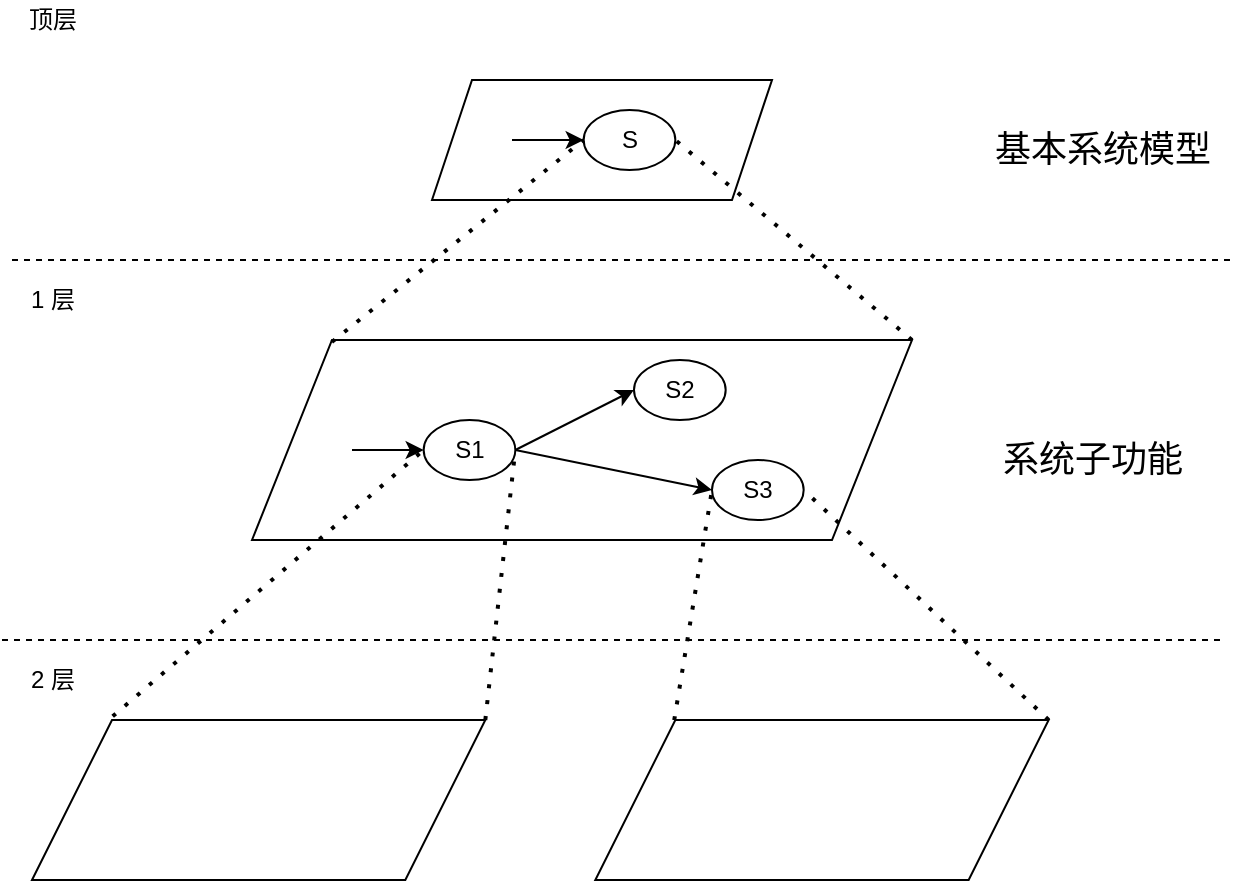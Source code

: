 <mxfile>
    <diagram id="wGf1ILY90YyGVLBexA6e" name="第 1 页">
        <mxGraphModel dx="1131" dy="829" grid="1" gridSize="10" guides="1" tooltips="1" connect="1" arrows="1" fold="1" page="1" pageScale="1" pageWidth="827" pageHeight="1169" math="0" shadow="0">
            <root>
                <mxCell id="0"/>
                <mxCell id="1" parent="0"/>
                <mxCell id="331" value="" style="shape=parallelogram;perimeter=parallelogramPerimeter;whiteSpace=wrap;html=1;fixedSize=1;" vertex="1" parent="1">
                    <mxGeometry x="290" y="130" width="170" height="60" as="geometry"/>
                </mxCell>
                <mxCell id="343" value="" style="endArrow=none;dashed=1;html=1;" edge="1" parent="1">
                    <mxGeometry width="50" height="50" relative="1" as="geometry">
                        <mxPoint x="80" y="220" as="sourcePoint"/>
                        <mxPoint x="690" y="220" as="targetPoint"/>
                    </mxGeometry>
                </mxCell>
                <mxCell id="344" value="&lt;font style=&quot;font-size: 18px&quot;&gt;基本系统模型&lt;/font&gt;" style="text;html=1;align=center;verticalAlign=middle;resizable=0;points=[];autosize=1;strokeColor=none;" vertex="1" parent="1">
                    <mxGeometry x="565" y="155" width="120" height="20" as="geometry"/>
                </mxCell>
                <mxCell id="345" value="S" style="ellipse;whiteSpace=wrap;html=1;" vertex="1" parent="1">
                    <mxGeometry x="365.833" y="145" width="45.833" height="30" as="geometry"/>
                </mxCell>
                <mxCell id="346" value="" style="endArrow=classic;html=1;entryX=0;entryY=0.5;entryDx=0;entryDy=0;" edge="1" target="345" parent="1">
                    <mxGeometry x="320.0" y="145" width="50" height="50" as="geometry">
                        <mxPoint x="330" y="160" as="sourcePoint"/>
                        <mxPoint x="350.0" y="160.21" as="targetPoint"/>
                    </mxGeometry>
                </mxCell>
                <mxCell id="347" value="" style="shape=parallelogram;perimeter=parallelogramPerimeter;whiteSpace=wrap;html=1;fixedSize=1;size=40;" vertex="1" parent="1">
                    <mxGeometry x="200" y="260" width="330" height="100" as="geometry"/>
                </mxCell>
                <mxCell id="350" value="S2" style="ellipse;whiteSpace=wrap;html=1;" vertex="1" parent="1">
                    <mxGeometry x="391.003" y="270" width="45.833" height="30" as="geometry"/>
                </mxCell>
                <mxCell id="351" value="" style="endArrow=classic;html=1;entryX=0;entryY=0.5;entryDx=0;entryDy=0;exitX=1;exitY=0.5;exitDx=0;exitDy=0;" edge="1" target="350" parent="1" source="348">
                    <mxGeometry x="327.92" y="270" width="50" height="50" as="geometry">
                        <mxPoint x="337.92" y="285" as="sourcePoint"/>
                        <mxPoint x="357.92" y="285.21" as="targetPoint"/>
                    </mxGeometry>
                </mxCell>
                <mxCell id="352" value="S3" style="ellipse;whiteSpace=wrap;html=1;" vertex="1" parent="1">
                    <mxGeometry x="430.003" y="320" width="45.833" height="30" as="geometry"/>
                </mxCell>
                <mxCell id="353" value="" style="endArrow=classic;html=1;entryX=0;entryY=0.5;entryDx=0;entryDy=0;exitX=1;exitY=0.5;exitDx=0;exitDy=0;" edge="1" target="352" parent="1" source="348">
                    <mxGeometry x="363.0" y="320" width="50" height="50" as="geometry">
                        <mxPoint x="373" y="335" as="sourcePoint"/>
                        <mxPoint x="393.0" y="335.21" as="targetPoint"/>
                    </mxGeometry>
                </mxCell>
                <mxCell id="354" value="" style="group" vertex="1" connectable="0" parent="1">
                    <mxGeometry x="250" y="300" width="81.667" height="30" as="geometry"/>
                </mxCell>
                <mxCell id="348" value="S1" style="ellipse;whiteSpace=wrap;html=1;" vertex="1" parent="354">
                    <mxGeometry x="35.833" width="45.833" height="30" as="geometry"/>
                </mxCell>
                <mxCell id="349" value="" style="endArrow=classic;html=1;entryX=0;entryY=0.5;entryDx=0;entryDy=0;" edge="1" target="348" parent="354">
                    <mxGeometry x="-10.0" width="50" height="50" as="geometry">
                        <mxPoint y="15" as="sourcePoint"/>
                        <mxPoint x="20.0" y="15.21" as="targetPoint"/>
                    </mxGeometry>
                </mxCell>
                <mxCell id="355" value="&lt;span style=&quot;font-size: 18px&quot;&gt;系统子功能&lt;br&gt;&lt;/span&gt;" style="text;html=1;align=center;verticalAlign=middle;resizable=0;points=[];autosize=1;strokeColor=none;" vertex="1" parent="1">
                    <mxGeometry x="565" y="310" width="110" height="20" as="geometry"/>
                </mxCell>
                <mxCell id="356" value="" style="endArrow=none;dashed=1;html=1;" edge="1" parent="1">
                    <mxGeometry width="50" height="50" relative="1" as="geometry">
                        <mxPoint x="75" y="410" as="sourcePoint"/>
                        <mxPoint x="685" y="410" as="targetPoint"/>
                    </mxGeometry>
                </mxCell>
                <mxCell id="357" value="" style="shape=parallelogram;perimeter=parallelogramPerimeter;whiteSpace=wrap;html=1;fixedSize=1;size=40;" vertex="1" parent="1">
                    <mxGeometry x="90" y="450" width="226.66" height="80" as="geometry"/>
                </mxCell>
                <mxCell id="359" value="" style="shape=parallelogram;perimeter=parallelogramPerimeter;whiteSpace=wrap;html=1;fixedSize=1;size=40;" vertex="1" parent="1">
                    <mxGeometry x="371.67" y="450" width="226.66" height="80" as="geometry"/>
                </mxCell>
                <mxCell id="361" value="" style="endArrow=none;dashed=1;html=1;dashPattern=1 3;strokeWidth=2;entryX=0;entryY=0.5;entryDx=0;entryDy=0;exitX=0.121;exitY=0.01;exitDx=0;exitDy=0;exitPerimeter=0;" edge="1" parent="1" source="347" target="345">
                    <mxGeometry width="50" height="50" relative="1" as="geometry">
                        <mxPoint x="120" y="170" as="sourcePoint"/>
                        <mxPoint x="170" y="120" as="targetPoint"/>
                    </mxGeometry>
                </mxCell>
                <mxCell id="362" value="" style="endArrow=none;dashed=1;html=1;dashPattern=1 3;strokeWidth=2;entryX=1;entryY=0.5;entryDx=0;entryDy=0;exitX=1;exitY=0;exitDx=0;exitDy=0;" edge="1" parent="1" source="347" target="345">
                    <mxGeometry width="50" height="50" relative="1" as="geometry">
                        <mxPoint x="230" y="300" as="sourcePoint"/>
                        <mxPoint x="280" y="250" as="targetPoint"/>
                    </mxGeometry>
                </mxCell>
                <mxCell id="363" value="" style="endArrow=none;dashed=1;html=1;dashPattern=1 3;strokeWidth=2;entryX=0;entryY=0.5;entryDx=0;entryDy=0;exitX=0.178;exitY=-0.023;exitDx=0;exitDy=0;exitPerimeter=0;" edge="1" parent="1" source="357" target="348">
                    <mxGeometry width="50" height="50" relative="1" as="geometry">
                        <mxPoint x="340" y="440" as="sourcePoint"/>
                        <mxPoint x="390" y="390" as="targetPoint"/>
                    </mxGeometry>
                </mxCell>
                <mxCell id="364" value="" style="endArrow=none;dashed=1;html=1;dashPattern=1 3;strokeWidth=2;exitX=1;exitY=0;exitDx=0;exitDy=0;entryX=1;entryY=0.5;entryDx=0;entryDy=0;" edge="1" parent="1" source="357" target="348">
                    <mxGeometry width="50" height="50" relative="1" as="geometry">
                        <mxPoint x="331.67" y="650" as="sourcePoint"/>
                        <mxPoint x="370" y="390" as="targetPoint"/>
                    </mxGeometry>
                </mxCell>
                <mxCell id="365" value="" style="endArrow=none;dashed=1;html=1;dashPattern=1 3;strokeWidth=2;entryX=0;entryY=0.5;entryDx=0;entryDy=0;exitX=0.174;exitY=0.001;exitDx=0;exitDy=0;exitPerimeter=0;" edge="1" parent="1" source="359" target="352">
                    <mxGeometry width="50" height="50" relative="1" as="geometry">
                        <mxPoint x="400" y="690" as="sourcePoint"/>
                        <mxPoint x="400" y="500" as="targetPoint"/>
                    </mxGeometry>
                </mxCell>
                <mxCell id="366" value="" style="endArrow=none;dashed=1;html=1;dashPattern=1 3;strokeWidth=2;entryX=1;entryY=0.5;entryDx=0;entryDy=0;exitX=1;exitY=0;exitDx=0;exitDy=0;" edge="1" parent="1" source="359" target="352">
                    <mxGeometry width="50" height="50" relative="1" as="geometry">
                        <mxPoint x="600" y="690" as="sourcePoint"/>
                        <mxPoint x="600" y="500" as="targetPoint"/>
                    </mxGeometry>
                </mxCell>
                <mxCell id="368" value="1 层" style="text;html=1;align=center;verticalAlign=middle;resizable=0;points=[];autosize=1;strokeColor=none;" vertex="1" parent="1">
                    <mxGeometry x="80" y="230" width="40" height="20" as="geometry"/>
                </mxCell>
                <mxCell id="370" value="2 层" style="text;html=1;align=center;verticalAlign=middle;resizable=0;points=[];autosize=1;strokeColor=none;" vertex="1" parent="1">
                    <mxGeometry x="80" y="420" width="40" height="20" as="geometry"/>
                </mxCell>
                <mxCell id="371" value="顶层" style="text;html=1;align=center;verticalAlign=middle;resizable=0;points=[];autosize=1;strokeColor=none;" vertex="1" parent="1">
                    <mxGeometry x="80" y="90" width="40" height="20" as="geometry"/>
                </mxCell>
            </root>
        </mxGraphModel>
    </diagram>
</mxfile>